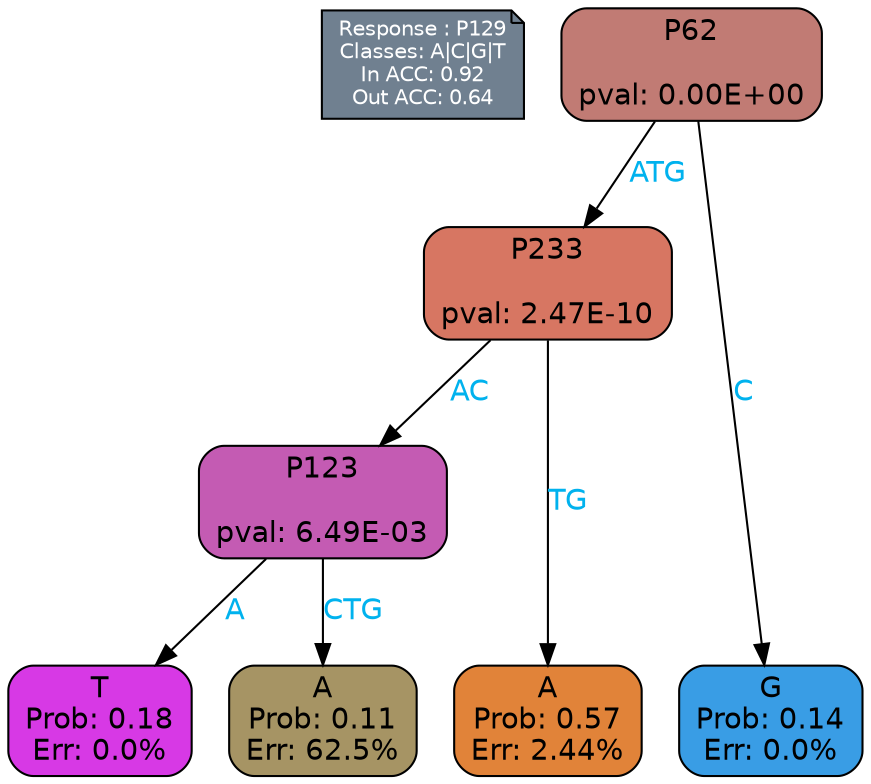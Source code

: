 digraph Tree {
node [shape=box, style="filled, rounded", color="black", fontname=helvetica] ;
graph [ranksep=equally, splines=polylines, bgcolor=transparent, dpi=600] ;
edge [fontname=helvetica] ;
LEGEND [label="Response : P129
Classes: A|C|G|T
In ACC: 0.92
Out ACC: 0.64
",shape=note,align=left,style=filled,fillcolor="slategray",fontcolor="white",fontsize=10];1 [label="P62

pval: 0.00E+00", fillcolor="#c17b74"] ;
2 [label="P233

pval: 2.47E-10", fillcolor="#d77662"] ;
3 [label="P123

pval: 6.49E-03", fillcolor="#c45bb3"] ;
4 [label="T
Prob: 0.18
Err: 0.0%", fillcolor="#d739e5"] ;
5 [label="A
Prob: 0.11
Err: 62.5%", fillcolor="#a69464"] ;
6 [label="A
Prob: 0.57
Err: 2.44%", fillcolor="#e18339"] ;
7 [label="G
Prob: 0.14
Err: 0.0%", fillcolor="#399de5"] ;
1 -> 2 [label="ATG",fontcolor=deepskyblue2] ;
1 -> 7 [label="C",fontcolor=deepskyblue2] ;
2 -> 3 [label="AC",fontcolor=deepskyblue2] ;
2 -> 6 [label="TG",fontcolor=deepskyblue2] ;
3 -> 4 [label="A",fontcolor=deepskyblue2] ;
3 -> 5 [label="CTG",fontcolor=deepskyblue2] ;
{rank = same; 4;5;6;7;}{rank = same; LEGEND;1;}}